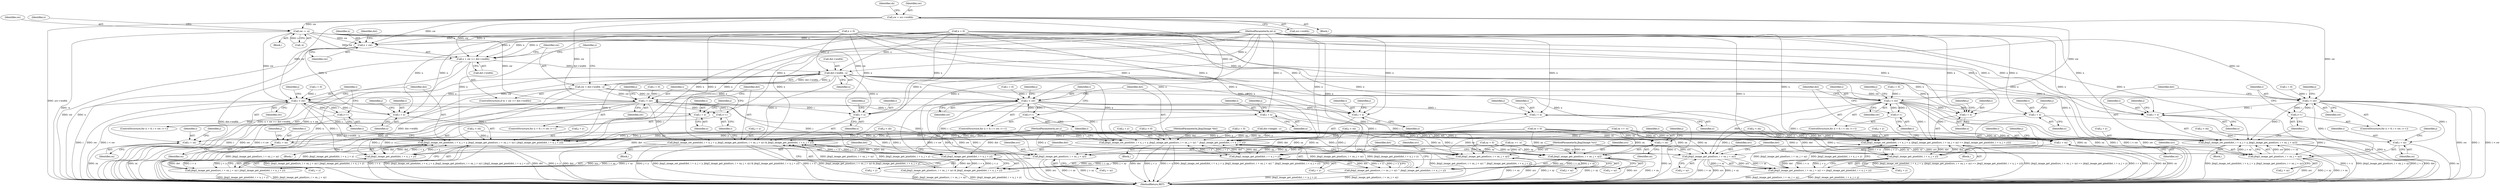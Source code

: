 digraph "0_ghostscript_e698d5c11d27212aa1098bc5b1673a3378563092_4@pointer" {
"1000112" [label="(Call,sw = src->width)"];
"1000140" [label="(Call,sw -= -x)"];
"1000164" [label="(Call,x + sw >= dst->width)"];
"1000173" [label="(Call,dst->width - x)"];
"1000171" [label="(Call,sw = dst->width - x)"];
"1000211" [label="(Call,i < sw)"];
"1000214" [label="(Call,i++)"];
"1000217" [label="(Call,jbig2_image_set_pixel(dst, i + x, j + y, jbig2_image_get_pixel(src, i + sx, j + sy) | jbig2_image_get_pixel(dst, i + x, j + y)))"];
"1000234" [label="(Call,jbig2_image_get_pixel(dst, i + x, j + y))"];
"1000225" [label="(Call,jbig2_image_get_pixel(src, i + sx, j + sy) | jbig2_image_get_pixel(dst, i + x, j + y))"];
"1000219" [label="(Call,i + x)"];
"1000226" [label="(Call,jbig2_image_get_pixel(src, i + sx, j + sy))"];
"1000228" [label="(Call,i + sx)"];
"1000236" [label="(Call,i + x)"];
"1000258" [label="(Call,i < sw)"];
"1000261" [label="(Call,i++)"];
"1000264" [label="(Call,jbig2_image_set_pixel(dst, i + x, j + y, jbig2_image_get_pixel(src, i + sx, j + sy) & jbig2_image_get_pixel(dst, i + x, j + y)))"];
"1000281" [label="(Call,jbig2_image_get_pixel(dst, i + x, j + y))"];
"1000272" [label="(Call,jbig2_image_get_pixel(src, i + sx, j + sy) & jbig2_image_get_pixel(dst, i + x, j + y))"];
"1000266" [label="(Call,i + x)"];
"1000273" [label="(Call,jbig2_image_get_pixel(src, i + sx, j + sy))"];
"1000275" [label="(Call,i + sx)"];
"1000283" [label="(Call,i + x)"];
"1000305" [label="(Call,i < sw)"];
"1000308" [label="(Call,i++)"];
"1000311" [label="(Call,jbig2_image_set_pixel(dst, i + x, j + y, jbig2_image_get_pixel(src, i + sx, j + sy) ^ jbig2_image_get_pixel(dst, i + x, j + y)))"];
"1000328" [label="(Call,jbig2_image_get_pixel(dst, i + x, j + y))"];
"1000319" [label="(Call,jbig2_image_get_pixel(src, i + sx, j + sy) ^ jbig2_image_get_pixel(dst, i + x, j + y))"];
"1000313" [label="(Call,i + x)"];
"1000320" [label="(Call,jbig2_image_get_pixel(src, i + sx, j + sy))"];
"1000322" [label="(Call,i + sx)"];
"1000330" [label="(Call,i + x)"];
"1000352" [label="(Call,i < sw)"];
"1000355" [label="(Call,i++)"];
"1000358" [label="(Call,jbig2_image_set_pixel(dst, i + x, j + y, (jbig2_image_get_pixel(src, i + sx, j + sy) == jbig2_image_get_pixel(dst, i + x, j + y))))"];
"1000375" [label="(Call,jbig2_image_get_pixel(dst, i + x, j + y))"];
"1000366" [label="(Call,jbig2_image_get_pixel(src, i + sx, j + sy) == jbig2_image_get_pixel(dst, i + x, j + y))"];
"1000360" [label="(Call,i + x)"];
"1000367" [label="(Call,jbig2_image_get_pixel(src, i + sx, j + sy))"];
"1000369" [label="(Call,i + sx)"];
"1000377" [label="(Call,i + x)"];
"1000399" [label="(Call,i < sw)"];
"1000402" [label="(Call,i++)"];
"1000405" [label="(Call,jbig2_image_set_pixel(dst, i + x, j + y, jbig2_image_get_pixel(src, i + sx, j + sy)))"];
"1000407" [label="(Call,i + x)"];
"1000413" [label="(Call,jbig2_image_get_pixel(src, i + sx, j + sy))"];
"1000415" [label="(Call,i + sx)"];
"1000165" [label="(Call,x + sw)"];
"1000227" [label="(Identifier,src)"];
"1000283" [label="(Call,i + x)"];
"1000400" [label="(Identifier,i)"];
"1000124" [label="(Call,sx = 0)"];
"1000177" [label="(Identifier,x)"];
"1000226" [label="(Call,jbig2_image_get_pixel(src, i + sx, j + sy))"];
"1000275" [label="(Call,i + sx)"];
"1000359" [label="(Identifier,dst)"];
"1000279" [label="(Identifier,j)"];
"1000277" [label="(Identifier,sx)"];
"1000252" [label="(Identifier,j)"];
"1000367" [label="(Call,jbig2_image_get_pixel(src, i + sx, j + sy))"];
"1000416" [label="(Identifier,i)"];
"1000264" [label="(Call,jbig2_image_set_pixel(dst, i + x, j + y, jbig2_image_get_pixel(src, i + sx, j + sy) & jbig2_image_get_pixel(dst, i + x, j + y)))"];
"1000406" [label="(Identifier,dst)"];
"1000399" [label="(Call,i < sw)"];
"1000166" [label="(Identifier,x)"];
"1000357" [label="(Block,)"];
"1000417" [label="(Identifier,sx)"];
"1000272" [label="(Call,jbig2_image_get_pixel(src, i + sx, j + sy) & jbig2_image_get_pixel(dst, i + x, j + y))"];
"1000369" [label="(Call,i + sx)"];
"1000364" [label="(Identifier,j)"];
"1000201" [label="(Call,j < sh)"];
"1000302" [label="(Call,i = 0)"];
"1000213" [label="(Identifier,sw)"];
"1000375" [label="(Call,jbig2_image_get_pixel(dst, i + x, j + y))"];
"1000301" [label="(ControlStructure,for (i = 0; i < sw; i++))"];
"1000135" [label="(Block,)"];
"1000405" [label="(Call,jbig2_image_set_pixel(dst, i + x, j + y, jbig2_image_get_pixel(src, i + sx, j + sy)))"];
"1000332" [label="(Identifier,x)"];
"1000260" [label="(Identifier,sw)"];
"1000371" [label="(Identifier,sx)"];
"1000362" [label="(Identifier,x)"];
"1000312" [label="(Identifier,dst)"];
"1000132" [label="(Call,x < 0)"];
"1000268" [label="(Identifier,x)"];
"1000325" [label="(Call,j + sy)"];
"1000225" [label="(Call,jbig2_image_get_pixel(src, i + sx, j + sy) | jbig2_image_get_pixel(dst, i + x, j + y))"];
"1000308" [label="(Call,i++)"];
"1000188" [label="(Call,dst->height - y)"];
"1000172" [label="(Identifier,sw)"];
"1000355" [label="(Call,i++)"];
"1000404" [label="(Block,)"];
"1000322" [label="(Call,i + sx)"];
"1000181" [label="(Identifier,y)"];
"1000222" [label="(Call,j + y)"];
"1000270" [label="(Identifier,j)"];
"1000316" [label="(Call,j + y)"];
"1000165" [label="(Call,x + sw)"];
"1000173" [label="(Call,dst->width - x)"];
"1000258" [label="(Call,i < sw)"];
"1000361" [label="(Identifier,i)"];
"1000299" [label="(Identifier,j)"];
"1000330" [label="(Call,i + x)"];
"1000265" [label="(Identifier,dst)"];
"1000366" [label="(Call,jbig2_image_get_pixel(src, i + sx, j + sy) == jbig2_image_get_pixel(dst, i + x, j + y))"];
"1000329" [label="(Identifier,dst)"];
"1000168" [label="(Call,dst->width)"];
"1000324" [label="(Identifier,sx)"];
"1000286" [label="(Call,j + y)"];
"1000152" [label="(Call,sy += -y)"];
"1000424" [label="(MethodReturn,RET)"];
"1000212" [label="(Identifier,i)"];
"1000333" [label="(Call,j + y)"];
"1000119" [label="(Identifier,sh)"];
"1000230" [label="(Identifier,sx)"];
"1000381" [label="(Identifier,j)"];
"1000140" [label="(Call,sw -= -x)"];
"1000261" [label="(Call,i++)"];
"1000105" [label="(MethodParameterIn,int x)"];
"1000217" [label="(Call,jbig2_image_set_pixel(dst, i + x, j + y, jbig2_image_get_pixel(src, i + sx, j + sy) | jbig2_image_get_pixel(dst, i + x, j + y)))"];
"1000418" [label="(Call,j + sy)"];
"1000415" [label="(Call,i + sx)"];
"1000419" [label="(Identifier,j)"];
"1000144" [label="(Call,x = 0)"];
"1000229" [label="(Identifier,i)"];
"1000410" [label="(Call,j + y)"];
"1000259" [label="(Identifier,i)"];
"1000376" [label="(Identifier,dst)"];
"1000235" [label="(Identifier,dst)"];
"1000306" [label="(Identifier,i)"];
"1000352" [label="(Call,i < sw)"];
"1000284" [label="(Identifier,i)"];
"1000323" [label="(Identifier,i)"];
"1000282" [label="(Identifier,dst)"];
"1000326" [label="(Identifier,j)"];
"1000148" [label="(Call,y < 0)"];
"1000228" [label="(Call,i + sx)"];
"1000287" [label="(Identifier,j)"];
"1000232" [label="(Identifier,j)"];
"1000396" [label="(Call,i = 0)"];
"1000334" [label="(Identifier,j)"];
"1000305" [label="(Call,i < sw)"];
"1000216" [label="(Block,)"];
"1000393" [label="(Identifier,j)"];
"1000104" [label="(MethodParameterIn,Jbig2Image *src)"];
"1000379" [label="(Identifier,x)"];
"1000169" [label="(Identifier,dst)"];
"1000263" [label="(Block,)"];
"1000267" [label="(Identifier,i)"];
"1000409" [label="(Identifier,x)"];
"1000254" [label="(ControlStructure,for (i = 0; i < sw; i++))"];
"1000114" [label="(Call,src->width)"];
"1000285" [label="(Identifier,x)"];
"1000141" [label="(Identifier,sw)"];
"1000411" [label="(Identifier,j)"];
"1000309" [label="(Identifier,i)"];
"1000342" [label="(Call,j < sh)"];
"1000314" [label="(Identifier,i)"];
"1000380" [label="(Call,j + y)"];
"1000142" [label="(Call,-x)"];
"1000377" [label="(Call,i + x)"];
"1000269" [label="(Call,j + y)"];
"1000266" [label="(Call,i + x)"];
"1000211" [label="(Call,i < sw)"];
"1000240" [label="(Identifier,j)"];
"1000234" [label="(Call,jbig2_image_get_pixel(dst, i + x, j + y))"];
"1000315" [label="(Identifier,x)"];
"1000108" [label="(Block,)"];
"1000248" [label="(Call,j < sh)"];
"1000363" [label="(Call,j + y)"];
"1000407" [label="(Call,i + x)"];
"1000112" [label="(Call,sw = src->width)"];
"1000346" [label="(Identifier,j)"];
"1000349" [label="(Call,i = 0)"];
"1000163" [label="(ControlStructure,if (x + sw >= dst->width))"];
"1000238" [label="(Identifier,x)"];
"1000223" [label="(Identifier,j)"];
"1000401" [label="(Identifier,sw)"];
"1000207" [label="(ControlStructure,for (i = 0; i < sw; i++))"];
"1000276" [label="(Identifier,i)"];
"1000262" [label="(Identifier,i)"];
"1000320" [label="(Call,jbig2_image_get_pixel(src, i + sx, j + sy))"];
"1000414" [label="(Identifier,src)"];
"1000255" [label="(Call,i = 0)"];
"1000378" [label="(Identifier,i)"];
"1000239" [label="(Call,j + y)"];
"1000128" [label="(Call,sy = 0)"];
"1000348" [label="(ControlStructure,for (i = 0; i < sw; i++))"];
"1000321" [label="(Identifier,src)"];
"1000372" [label="(Call,j + sy)"];
"1000220" [label="(Identifier,i)"];
"1000313" [label="(Call,i + x)"];
"1000218" [label="(Identifier,dst)"];
"1000389" [label="(Call,j < sh)"];
"1000368" [label="(Identifier,src)"];
"1000295" [label="(Call,j < sh)"];
"1000354" [label="(Identifier,sw)"];
"1000164" [label="(Call,x + sw >= dst->width)"];
"1000174" [label="(Call,dst->width)"];
"1000219" [label="(Call,i + x)"];
"1000145" [label="(Identifier,x)"];
"1000171" [label="(Call,sw = dst->width - x)"];
"1000408" [label="(Identifier,i)"];
"1000311" [label="(Call,jbig2_image_set_pixel(dst, i + x, j + y, jbig2_image_get_pixel(src, i + sx, j + sy) ^ jbig2_image_get_pixel(dst, i + x, j + y)))"];
"1000214" [label="(Call,i++)"];
"1000395" [label="(ControlStructure,for (i = 0; i < sw; i++))"];
"1000281" [label="(Call,jbig2_image_get_pixel(dst, i + x, j + y))"];
"1000205" [label="(Identifier,j)"];
"1000402" [label="(Call,i++)"];
"1000236" [label="(Call,i + x)"];
"1000328" [label="(Call,jbig2_image_get_pixel(dst, i + x, j + y))"];
"1000370" [label="(Identifier,i)"];
"1000413" [label="(Call,jbig2_image_get_pixel(src, i + sx, j + sy))"];
"1000103" [label="(MethodParameterIn,Jbig2Image *dst)"];
"1000106" [label="(MethodParameterIn,int y)"];
"1000273" [label="(Call,jbig2_image_get_pixel(src, i + sx, j + sy))"];
"1000358" [label="(Call,jbig2_image_set_pixel(dst, i + x, j + y, (jbig2_image_get_pixel(src, i + sx, j + sy) == jbig2_image_get_pixel(dst, i + x, j + y))))"];
"1000356" [label="(Identifier,i)"];
"1000221" [label="(Identifier,x)"];
"1000231" [label="(Call,j + sy)"];
"1000373" [label="(Identifier,j)"];
"1000215" [label="(Identifier,i)"];
"1000237" [label="(Identifier,i)"];
"1000319" [label="(Call,jbig2_image_get_pixel(src, i + sx, j + sy) ^ jbig2_image_get_pixel(dst, i + x, j + y))"];
"1000331" [label="(Identifier,i)"];
"1000113" [label="(Identifier,sw)"];
"1000360" [label="(Call,i + x)"];
"1000317" [label="(Identifier,j)"];
"1000208" [label="(Call,i = 0)"];
"1000278" [label="(Call,j + sy)"];
"1000160" [label="(Call,y = 0)"];
"1000307" [label="(Identifier,sw)"];
"1000353" [label="(Identifier,i)"];
"1000167" [label="(Identifier,sw)"];
"1000403" [label="(Identifier,i)"];
"1000274" [label="(Identifier,src)"];
"1000310" [label="(Block,)"];
"1000136" [label="(Call,sx += -x)"];
"1000112" -> "1000108"  [label="AST: "];
"1000112" -> "1000114"  [label="CFG: "];
"1000113" -> "1000112"  [label="AST: "];
"1000114" -> "1000112"  [label="AST: "];
"1000119" -> "1000112"  [label="CFG: "];
"1000112" -> "1000424"  [label="DDG: src->width"];
"1000112" -> "1000140"  [label="DDG: sw"];
"1000112" -> "1000164"  [label="DDG: sw"];
"1000112" -> "1000165"  [label="DDG: sw"];
"1000112" -> "1000211"  [label="DDG: sw"];
"1000112" -> "1000258"  [label="DDG: sw"];
"1000112" -> "1000305"  [label="DDG: sw"];
"1000112" -> "1000352"  [label="DDG: sw"];
"1000112" -> "1000399"  [label="DDG: sw"];
"1000140" -> "1000135"  [label="AST: "];
"1000140" -> "1000142"  [label="CFG: "];
"1000141" -> "1000140"  [label="AST: "];
"1000142" -> "1000140"  [label="AST: "];
"1000145" -> "1000140"  [label="CFG: "];
"1000140" -> "1000424"  [label="DDG: -x"];
"1000142" -> "1000140"  [label="DDG: x"];
"1000140" -> "1000164"  [label="DDG: sw"];
"1000140" -> "1000165"  [label="DDG: sw"];
"1000140" -> "1000211"  [label="DDG: sw"];
"1000140" -> "1000258"  [label="DDG: sw"];
"1000140" -> "1000305"  [label="DDG: sw"];
"1000140" -> "1000352"  [label="DDG: sw"];
"1000140" -> "1000399"  [label="DDG: sw"];
"1000164" -> "1000163"  [label="AST: "];
"1000164" -> "1000168"  [label="CFG: "];
"1000165" -> "1000164"  [label="AST: "];
"1000168" -> "1000164"  [label="AST: "];
"1000172" -> "1000164"  [label="CFG: "];
"1000181" -> "1000164"  [label="CFG: "];
"1000164" -> "1000424"  [label="DDG: dst->width"];
"1000164" -> "1000424"  [label="DDG: x + sw >= dst->width"];
"1000164" -> "1000424"  [label="DDG: x + sw"];
"1000132" -> "1000164"  [label="DDG: x"];
"1000144" -> "1000164"  [label="DDG: x"];
"1000105" -> "1000164"  [label="DDG: x"];
"1000164" -> "1000173"  [label="DDG: dst->width"];
"1000173" -> "1000171"  [label="AST: "];
"1000173" -> "1000177"  [label="CFG: "];
"1000174" -> "1000173"  [label="AST: "];
"1000177" -> "1000173"  [label="AST: "];
"1000171" -> "1000173"  [label="CFG: "];
"1000173" -> "1000424"  [label="DDG: x"];
"1000173" -> "1000424"  [label="DDG: dst->width"];
"1000173" -> "1000171"  [label="DDG: dst->width"];
"1000173" -> "1000171"  [label="DDG: x"];
"1000105" -> "1000173"  [label="DDG: x"];
"1000132" -> "1000173"  [label="DDG: x"];
"1000144" -> "1000173"  [label="DDG: x"];
"1000173" -> "1000217"  [label="DDG: x"];
"1000173" -> "1000219"  [label="DDG: x"];
"1000173" -> "1000264"  [label="DDG: x"];
"1000173" -> "1000266"  [label="DDG: x"];
"1000173" -> "1000311"  [label="DDG: x"];
"1000173" -> "1000313"  [label="DDG: x"];
"1000173" -> "1000358"  [label="DDG: x"];
"1000173" -> "1000360"  [label="DDG: x"];
"1000173" -> "1000405"  [label="DDG: x"];
"1000173" -> "1000407"  [label="DDG: x"];
"1000171" -> "1000163"  [label="AST: "];
"1000172" -> "1000171"  [label="AST: "];
"1000181" -> "1000171"  [label="CFG: "];
"1000171" -> "1000424"  [label="DDG: sw"];
"1000171" -> "1000424"  [label="DDG: dst->width - x"];
"1000171" -> "1000211"  [label="DDG: sw"];
"1000171" -> "1000258"  [label="DDG: sw"];
"1000171" -> "1000305"  [label="DDG: sw"];
"1000171" -> "1000352"  [label="DDG: sw"];
"1000171" -> "1000399"  [label="DDG: sw"];
"1000211" -> "1000207"  [label="AST: "];
"1000211" -> "1000213"  [label="CFG: "];
"1000212" -> "1000211"  [label="AST: "];
"1000213" -> "1000211"  [label="AST: "];
"1000218" -> "1000211"  [label="CFG: "];
"1000205" -> "1000211"  [label="CFG: "];
"1000211" -> "1000424"  [label="DDG: i"];
"1000211" -> "1000424"  [label="DDG: sw"];
"1000211" -> "1000424"  [label="DDG: i < sw"];
"1000208" -> "1000211"  [label="DDG: i"];
"1000214" -> "1000211"  [label="DDG: i"];
"1000211" -> "1000214"  [label="DDG: i"];
"1000211" -> "1000217"  [label="DDG: i"];
"1000211" -> "1000219"  [label="DDG: i"];
"1000211" -> "1000226"  [label="DDG: i"];
"1000211" -> "1000228"  [label="DDG: i"];
"1000211" -> "1000234"  [label="DDG: i"];
"1000211" -> "1000236"  [label="DDG: i"];
"1000214" -> "1000207"  [label="AST: "];
"1000214" -> "1000215"  [label="CFG: "];
"1000215" -> "1000214"  [label="AST: "];
"1000212" -> "1000214"  [label="CFG: "];
"1000217" -> "1000216"  [label="AST: "];
"1000217" -> "1000225"  [label="CFG: "];
"1000218" -> "1000217"  [label="AST: "];
"1000219" -> "1000217"  [label="AST: "];
"1000222" -> "1000217"  [label="AST: "];
"1000225" -> "1000217"  [label="AST: "];
"1000215" -> "1000217"  [label="CFG: "];
"1000217" -> "1000424"  [label="DDG: jbig2_image_get_pixel(src, i + sx, j + sy) | jbig2_image_get_pixel(dst, i + x, j + y)"];
"1000217" -> "1000424"  [label="DDG: i + x"];
"1000217" -> "1000424"  [label="DDG: jbig2_image_set_pixel(dst, i + x, j + y, jbig2_image_get_pixel(src, i + sx, j + sy) | jbig2_image_get_pixel(dst, i + x, j + y))"];
"1000217" -> "1000424"  [label="DDG: dst"];
"1000217" -> "1000424"  [label="DDG: j + y"];
"1000234" -> "1000217"  [label="DDG: dst"];
"1000234" -> "1000217"  [label="DDG: i + x"];
"1000234" -> "1000217"  [label="DDG: j + y"];
"1000103" -> "1000217"  [label="DDG: dst"];
"1000105" -> "1000217"  [label="DDG: x"];
"1000132" -> "1000217"  [label="DDG: x"];
"1000144" -> "1000217"  [label="DDG: x"];
"1000201" -> "1000217"  [label="DDG: j"];
"1000188" -> "1000217"  [label="DDG: y"];
"1000106" -> "1000217"  [label="DDG: y"];
"1000148" -> "1000217"  [label="DDG: y"];
"1000160" -> "1000217"  [label="DDG: y"];
"1000225" -> "1000217"  [label="DDG: jbig2_image_get_pixel(src, i + sx, j + sy)"];
"1000225" -> "1000217"  [label="DDG: jbig2_image_get_pixel(dst, i + x, j + y)"];
"1000217" -> "1000234"  [label="DDG: dst"];
"1000234" -> "1000225"  [label="AST: "];
"1000234" -> "1000239"  [label="CFG: "];
"1000235" -> "1000234"  [label="AST: "];
"1000236" -> "1000234"  [label="AST: "];
"1000239" -> "1000234"  [label="AST: "];
"1000225" -> "1000234"  [label="CFG: "];
"1000234" -> "1000225"  [label="DDG: dst"];
"1000234" -> "1000225"  [label="DDG: i + x"];
"1000234" -> "1000225"  [label="DDG: j + y"];
"1000103" -> "1000234"  [label="DDG: dst"];
"1000105" -> "1000234"  [label="DDG: x"];
"1000201" -> "1000234"  [label="DDG: j"];
"1000106" -> "1000234"  [label="DDG: y"];
"1000226" -> "1000225"  [label="AST: "];
"1000225" -> "1000424"  [label="DDG: jbig2_image_get_pixel(src, i + sx, j + sy)"];
"1000225" -> "1000424"  [label="DDG: jbig2_image_get_pixel(dst, i + x, j + y)"];
"1000226" -> "1000225"  [label="DDG: src"];
"1000226" -> "1000225"  [label="DDG: i + sx"];
"1000226" -> "1000225"  [label="DDG: j + sy"];
"1000219" -> "1000221"  [label="CFG: "];
"1000220" -> "1000219"  [label="AST: "];
"1000221" -> "1000219"  [label="AST: "];
"1000223" -> "1000219"  [label="CFG: "];
"1000105" -> "1000219"  [label="DDG: x"];
"1000132" -> "1000219"  [label="DDG: x"];
"1000144" -> "1000219"  [label="DDG: x"];
"1000226" -> "1000231"  [label="CFG: "];
"1000227" -> "1000226"  [label="AST: "];
"1000228" -> "1000226"  [label="AST: "];
"1000231" -> "1000226"  [label="AST: "];
"1000235" -> "1000226"  [label="CFG: "];
"1000226" -> "1000424"  [label="DDG: src"];
"1000226" -> "1000424"  [label="DDG: i + sx"];
"1000226" -> "1000424"  [label="DDG: j + sy"];
"1000104" -> "1000226"  [label="DDG: src"];
"1000124" -> "1000226"  [label="DDG: sx"];
"1000136" -> "1000226"  [label="DDG: sx"];
"1000201" -> "1000226"  [label="DDG: j"];
"1000128" -> "1000226"  [label="DDG: sy"];
"1000152" -> "1000226"  [label="DDG: sy"];
"1000228" -> "1000230"  [label="CFG: "];
"1000229" -> "1000228"  [label="AST: "];
"1000230" -> "1000228"  [label="AST: "];
"1000232" -> "1000228"  [label="CFG: "];
"1000228" -> "1000424"  [label="DDG: sx"];
"1000124" -> "1000228"  [label="DDG: sx"];
"1000136" -> "1000228"  [label="DDG: sx"];
"1000236" -> "1000238"  [label="CFG: "];
"1000237" -> "1000236"  [label="AST: "];
"1000238" -> "1000236"  [label="AST: "];
"1000240" -> "1000236"  [label="CFG: "];
"1000236" -> "1000424"  [label="DDG: x"];
"1000105" -> "1000236"  [label="DDG: x"];
"1000258" -> "1000254"  [label="AST: "];
"1000258" -> "1000260"  [label="CFG: "];
"1000259" -> "1000258"  [label="AST: "];
"1000260" -> "1000258"  [label="AST: "];
"1000265" -> "1000258"  [label="CFG: "];
"1000252" -> "1000258"  [label="CFG: "];
"1000258" -> "1000424"  [label="DDG: i"];
"1000258" -> "1000424"  [label="DDG: sw"];
"1000258" -> "1000424"  [label="DDG: i < sw"];
"1000261" -> "1000258"  [label="DDG: i"];
"1000255" -> "1000258"  [label="DDG: i"];
"1000258" -> "1000261"  [label="DDG: i"];
"1000258" -> "1000264"  [label="DDG: i"];
"1000258" -> "1000266"  [label="DDG: i"];
"1000258" -> "1000273"  [label="DDG: i"];
"1000258" -> "1000275"  [label="DDG: i"];
"1000258" -> "1000281"  [label="DDG: i"];
"1000258" -> "1000283"  [label="DDG: i"];
"1000261" -> "1000254"  [label="AST: "];
"1000261" -> "1000262"  [label="CFG: "];
"1000262" -> "1000261"  [label="AST: "];
"1000259" -> "1000261"  [label="CFG: "];
"1000264" -> "1000263"  [label="AST: "];
"1000264" -> "1000272"  [label="CFG: "];
"1000265" -> "1000264"  [label="AST: "];
"1000266" -> "1000264"  [label="AST: "];
"1000269" -> "1000264"  [label="AST: "];
"1000272" -> "1000264"  [label="AST: "];
"1000262" -> "1000264"  [label="CFG: "];
"1000264" -> "1000424"  [label="DDG: dst"];
"1000264" -> "1000424"  [label="DDG: j + y"];
"1000264" -> "1000424"  [label="DDG: jbig2_image_set_pixel(dst, i + x, j + y, jbig2_image_get_pixel(src, i + sx, j + sy) & jbig2_image_get_pixel(dst, i + x, j + y))"];
"1000264" -> "1000424"  [label="DDG: i + x"];
"1000264" -> "1000424"  [label="DDG: jbig2_image_get_pixel(src, i + sx, j + sy) & jbig2_image_get_pixel(dst, i + x, j + y)"];
"1000281" -> "1000264"  [label="DDG: dst"];
"1000281" -> "1000264"  [label="DDG: i + x"];
"1000281" -> "1000264"  [label="DDG: j + y"];
"1000103" -> "1000264"  [label="DDG: dst"];
"1000105" -> "1000264"  [label="DDG: x"];
"1000132" -> "1000264"  [label="DDG: x"];
"1000144" -> "1000264"  [label="DDG: x"];
"1000248" -> "1000264"  [label="DDG: j"];
"1000188" -> "1000264"  [label="DDG: y"];
"1000106" -> "1000264"  [label="DDG: y"];
"1000148" -> "1000264"  [label="DDG: y"];
"1000160" -> "1000264"  [label="DDG: y"];
"1000272" -> "1000264"  [label="DDG: jbig2_image_get_pixel(src, i + sx, j + sy)"];
"1000272" -> "1000264"  [label="DDG: jbig2_image_get_pixel(dst, i + x, j + y)"];
"1000264" -> "1000281"  [label="DDG: dst"];
"1000281" -> "1000272"  [label="AST: "];
"1000281" -> "1000286"  [label="CFG: "];
"1000282" -> "1000281"  [label="AST: "];
"1000283" -> "1000281"  [label="AST: "];
"1000286" -> "1000281"  [label="AST: "];
"1000272" -> "1000281"  [label="CFG: "];
"1000281" -> "1000272"  [label="DDG: dst"];
"1000281" -> "1000272"  [label="DDG: i + x"];
"1000281" -> "1000272"  [label="DDG: j + y"];
"1000103" -> "1000281"  [label="DDG: dst"];
"1000105" -> "1000281"  [label="DDG: x"];
"1000248" -> "1000281"  [label="DDG: j"];
"1000106" -> "1000281"  [label="DDG: y"];
"1000273" -> "1000272"  [label="AST: "];
"1000272" -> "1000424"  [label="DDG: jbig2_image_get_pixel(src, i + sx, j + sy)"];
"1000272" -> "1000424"  [label="DDG: jbig2_image_get_pixel(dst, i + x, j + y)"];
"1000273" -> "1000272"  [label="DDG: src"];
"1000273" -> "1000272"  [label="DDG: i + sx"];
"1000273" -> "1000272"  [label="DDG: j + sy"];
"1000266" -> "1000268"  [label="CFG: "];
"1000267" -> "1000266"  [label="AST: "];
"1000268" -> "1000266"  [label="AST: "];
"1000270" -> "1000266"  [label="CFG: "];
"1000105" -> "1000266"  [label="DDG: x"];
"1000132" -> "1000266"  [label="DDG: x"];
"1000144" -> "1000266"  [label="DDG: x"];
"1000273" -> "1000278"  [label="CFG: "];
"1000274" -> "1000273"  [label="AST: "];
"1000275" -> "1000273"  [label="AST: "];
"1000278" -> "1000273"  [label="AST: "];
"1000282" -> "1000273"  [label="CFG: "];
"1000273" -> "1000424"  [label="DDG: i + sx"];
"1000273" -> "1000424"  [label="DDG: src"];
"1000273" -> "1000424"  [label="DDG: j + sy"];
"1000104" -> "1000273"  [label="DDG: src"];
"1000124" -> "1000273"  [label="DDG: sx"];
"1000136" -> "1000273"  [label="DDG: sx"];
"1000248" -> "1000273"  [label="DDG: j"];
"1000128" -> "1000273"  [label="DDG: sy"];
"1000152" -> "1000273"  [label="DDG: sy"];
"1000275" -> "1000277"  [label="CFG: "];
"1000276" -> "1000275"  [label="AST: "];
"1000277" -> "1000275"  [label="AST: "];
"1000279" -> "1000275"  [label="CFG: "];
"1000275" -> "1000424"  [label="DDG: sx"];
"1000124" -> "1000275"  [label="DDG: sx"];
"1000136" -> "1000275"  [label="DDG: sx"];
"1000283" -> "1000285"  [label="CFG: "];
"1000284" -> "1000283"  [label="AST: "];
"1000285" -> "1000283"  [label="AST: "];
"1000287" -> "1000283"  [label="CFG: "];
"1000283" -> "1000424"  [label="DDG: x"];
"1000105" -> "1000283"  [label="DDG: x"];
"1000305" -> "1000301"  [label="AST: "];
"1000305" -> "1000307"  [label="CFG: "];
"1000306" -> "1000305"  [label="AST: "];
"1000307" -> "1000305"  [label="AST: "];
"1000312" -> "1000305"  [label="CFG: "];
"1000299" -> "1000305"  [label="CFG: "];
"1000305" -> "1000424"  [label="DDG: i < sw"];
"1000305" -> "1000424"  [label="DDG: sw"];
"1000305" -> "1000424"  [label="DDG: i"];
"1000308" -> "1000305"  [label="DDG: i"];
"1000302" -> "1000305"  [label="DDG: i"];
"1000305" -> "1000308"  [label="DDG: i"];
"1000305" -> "1000311"  [label="DDG: i"];
"1000305" -> "1000313"  [label="DDG: i"];
"1000305" -> "1000320"  [label="DDG: i"];
"1000305" -> "1000322"  [label="DDG: i"];
"1000305" -> "1000328"  [label="DDG: i"];
"1000305" -> "1000330"  [label="DDG: i"];
"1000308" -> "1000301"  [label="AST: "];
"1000308" -> "1000309"  [label="CFG: "];
"1000309" -> "1000308"  [label="AST: "];
"1000306" -> "1000308"  [label="CFG: "];
"1000311" -> "1000310"  [label="AST: "];
"1000311" -> "1000319"  [label="CFG: "];
"1000312" -> "1000311"  [label="AST: "];
"1000313" -> "1000311"  [label="AST: "];
"1000316" -> "1000311"  [label="AST: "];
"1000319" -> "1000311"  [label="AST: "];
"1000309" -> "1000311"  [label="CFG: "];
"1000311" -> "1000424"  [label="DDG: dst"];
"1000311" -> "1000424"  [label="DDG: j + y"];
"1000311" -> "1000424"  [label="DDG: i + x"];
"1000311" -> "1000424"  [label="DDG: jbig2_image_set_pixel(dst, i + x, j + y, jbig2_image_get_pixel(src, i + sx, j + sy) ^ jbig2_image_get_pixel(dst, i + x, j + y))"];
"1000311" -> "1000424"  [label="DDG: jbig2_image_get_pixel(src, i + sx, j + sy) ^ jbig2_image_get_pixel(dst, i + x, j + y)"];
"1000328" -> "1000311"  [label="DDG: dst"];
"1000328" -> "1000311"  [label="DDG: i + x"];
"1000328" -> "1000311"  [label="DDG: j + y"];
"1000103" -> "1000311"  [label="DDG: dst"];
"1000105" -> "1000311"  [label="DDG: x"];
"1000132" -> "1000311"  [label="DDG: x"];
"1000144" -> "1000311"  [label="DDG: x"];
"1000295" -> "1000311"  [label="DDG: j"];
"1000188" -> "1000311"  [label="DDG: y"];
"1000106" -> "1000311"  [label="DDG: y"];
"1000148" -> "1000311"  [label="DDG: y"];
"1000160" -> "1000311"  [label="DDG: y"];
"1000319" -> "1000311"  [label="DDG: jbig2_image_get_pixel(src, i + sx, j + sy)"];
"1000319" -> "1000311"  [label="DDG: jbig2_image_get_pixel(dst, i + x, j + y)"];
"1000311" -> "1000328"  [label="DDG: dst"];
"1000328" -> "1000319"  [label="AST: "];
"1000328" -> "1000333"  [label="CFG: "];
"1000329" -> "1000328"  [label="AST: "];
"1000330" -> "1000328"  [label="AST: "];
"1000333" -> "1000328"  [label="AST: "];
"1000319" -> "1000328"  [label="CFG: "];
"1000328" -> "1000319"  [label="DDG: dst"];
"1000328" -> "1000319"  [label="DDG: i + x"];
"1000328" -> "1000319"  [label="DDG: j + y"];
"1000103" -> "1000328"  [label="DDG: dst"];
"1000105" -> "1000328"  [label="DDG: x"];
"1000295" -> "1000328"  [label="DDG: j"];
"1000106" -> "1000328"  [label="DDG: y"];
"1000320" -> "1000319"  [label="AST: "];
"1000319" -> "1000424"  [label="DDG: jbig2_image_get_pixel(dst, i + x, j + y)"];
"1000319" -> "1000424"  [label="DDG: jbig2_image_get_pixel(src, i + sx, j + sy)"];
"1000320" -> "1000319"  [label="DDG: src"];
"1000320" -> "1000319"  [label="DDG: i + sx"];
"1000320" -> "1000319"  [label="DDG: j + sy"];
"1000313" -> "1000315"  [label="CFG: "];
"1000314" -> "1000313"  [label="AST: "];
"1000315" -> "1000313"  [label="AST: "];
"1000317" -> "1000313"  [label="CFG: "];
"1000105" -> "1000313"  [label="DDG: x"];
"1000132" -> "1000313"  [label="DDG: x"];
"1000144" -> "1000313"  [label="DDG: x"];
"1000320" -> "1000325"  [label="CFG: "];
"1000321" -> "1000320"  [label="AST: "];
"1000322" -> "1000320"  [label="AST: "];
"1000325" -> "1000320"  [label="AST: "];
"1000329" -> "1000320"  [label="CFG: "];
"1000320" -> "1000424"  [label="DDG: i + sx"];
"1000320" -> "1000424"  [label="DDG: j + sy"];
"1000320" -> "1000424"  [label="DDG: src"];
"1000104" -> "1000320"  [label="DDG: src"];
"1000124" -> "1000320"  [label="DDG: sx"];
"1000136" -> "1000320"  [label="DDG: sx"];
"1000295" -> "1000320"  [label="DDG: j"];
"1000128" -> "1000320"  [label="DDG: sy"];
"1000152" -> "1000320"  [label="DDG: sy"];
"1000322" -> "1000324"  [label="CFG: "];
"1000323" -> "1000322"  [label="AST: "];
"1000324" -> "1000322"  [label="AST: "];
"1000326" -> "1000322"  [label="CFG: "];
"1000322" -> "1000424"  [label="DDG: sx"];
"1000124" -> "1000322"  [label="DDG: sx"];
"1000136" -> "1000322"  [label="DDG: sx"];
"1000330" -> "1000332"  [label="CFG: "];
"1000331" -> "1000330"  [label="AST: "];
"1000332" -> "1000330"  [label="AST: "];
"1000334" -> "1000330"  [label="CFG: "];
"1000330" -> "1000424"  [label="DDG: x"];
"1000105" -> "1000330"  [label="DDG: x"];
"1000352" -> "1000348"  [label="AST: "];
"1000352" -> "1000354"  [label="CFG: "];
"1000353" -> "1000352"  [label="AST: "];
"1000354" -> "1000352"  [label="AST: "];
"1000359" -> "1000352"  [label="CFG: "];
"1000346" -> "1000352"  [label="CFG: "];
"1000352" -> "1000424"  [label="DDG: i"];
"1000352" -> "1000424"  [label="DDG: i < sw"];
"1000352" -> "1000424"  [label="DDG: sw"];
"1000355" -> "1000352"  [label="DDG: i"];
"1000349" -> "1000352"  [label="DDG: i"];
"1000352" -> "1000355"  [label="DDG: i"];
"1000352" -> "1000358"  [label="DDG: i"];
"1000352" -> "1000360"  [label="DDG: i"];
"1000352" -> "1000367"  [label="DDG: i"];
"1000352" -> "1000369"  [label="DDG: i"];
"1000352" -> "1000375"  [label="DDG: i"];
"1000352" -> "1000377"  [label="DDG: i"];
"1000355" -> "1000348"  [label="AST: "];
"1000355" -> "1000356"  [label="CFG: "];
"1000356" -> "1000355"  [label="AST: "];
"1000353" -> "1000355"  [label="CFG: "];
"1000358" -> "1000357"  [label="AST: "];
"1000358" -> "1000366"  [label="CFG: "];
"1000359" -> "1000358"  [label="AST: "];
"1000360" -> "1000358"  [label="AST: "];
"1000363" -> "1000358"  [label="AST: "];
"1000366" -> "1000358"  [label="AST: "];
"1000356" -> "1000358"  [label="CFG: "];
"1000358" -> "1000424"  [label="DDG: jbig2_image_set_pixel(dst, i + x, j + y, (jbig2_image_get_pixel(src, i + sx, j + sy) == jbig2_image_get_pixel(dst, i + x, j + y)))"];
"1000358" -> "1000424"  [label="DDG: jbig2_image_get_pixel(src, i + sx, j + sy) == jbig2_image_get_pixel(dst, i + x, j + y)"];
"1000358" -> "1000424"  [label="DDG: i + x"];
"1000358" -> "1000424"  [label="DDG: j + y"];
"1000358" -> "1000424"  [label="DDG: dst"];
"1000375" -> "1000358"  [label="DDG: dst"];
"1000375" -> "1000358"  [label="DDG: i + x"];
"1000375" -> "1000358"  [label="DDG: j + y"];
"1000103" -> "1000358"  [label="DDG: dst"];
"1000105" -> "1000358"  [label="DDG: x"];
"1000132" -> "1000358"  [label="DDG: x"];
"1000144" -> "1000358"  [label="DDG: x"];
"1000342" -> "1000358"  [label="DDG: j"];
"1000188" -> "1000358"  [label="DDG: y"];
"1000106" -> "1000358"  [label="DDG: y"];
"1000148" -> "1000358"  [label="DDG: y"];
"1000160" -> "1000358"  [label="DDG: y"];
"1000366" -> "1000358"  [label="DDG: jbig2_image_get_pixel(src, i + sx, j + sy)"];
"1000366" -> "1000358"  [label="DDG: jbig2_image_get_pixel(dst, i + x, j + y)"];
"1000358" -> "1000375"  [label="DDG: dst"];
"1000375" -> "1000366"  [label="AST: "];
"1000375" -> "1000380"  [label="CFG: "];
"1000376" -> "1000375"  [label="AST: "];
"1000377" -> "1000375"  [label="AST: "];
"1000380" -> "1000375"  [label="AST: "];
"1000366" -> "1000375"  [label="CFG: "];
"1000375" -> "1000366"  [label="DDG: dst"];
"1000375" -> "1000366"  [label="DDG: i + x"];
"1000375" -> "1000366"  [label="DDG: j + y"];
"1000103" -> "1000375"  [label="DDG: dst"];
"1000105" -> "1000375"  [label="DDG: x"];
"1000342" -> "1000375"  [label="DDG: j"];
"1000106" -> "1000375"  [label="DDG: y"];
"1000367" -> "1000366"  [label="AST: "];
"1000366" -> "1000424"  [label="DDG: jbig2_image_get_pixel(dst, i + x, j + y)"];
"1000366" -> "1000424"  [label="DDG: jbig2_image_get_pixel(src, i + sx, j + sy)"];
"1000367" -> "1000366"  [label="DDG: src"];
"1000367" -> "1000366"  [label="DDG: i + sx"];
"1000367" -> "1000366"  [label="DDG: j + sy"];
"1000360" -> "1000362"  [label="CFG: "];
"1000361" -> "1000360"  [label="AST: "];
"1000362" -> "1000360"  [label="AST: "];
"1000364" -> "1000360"  [label="CFG: "];
"1000105" -> "1000360"  [label="DDG: x"];
"1000132" -> "1000360"  [label="DDG: x"];
"1000144" -> "1000360"  [label="DDG: x"];
"1000367" -> "1000372"  [label="CFG: "];
"1000368" -> "1000367"  [label="AST: "];
"1000369" -> "1000367"  [label="AST: "];
"1000372" -> "1000367"  [label="AST: "];
"1000376" -> "1000367"  [label="CFG: "];
"1000367" -> "1000424"  [label="DDG: i + sx"];
"1000367" -> "1000424"  [label="DDG: src"];
"1000367" -> "1000424"  [label="DDG: j + sy"];
"1000104" -> "1000367"  [label="DDG: src"];
"1000124" -> "1000367"  [label="DDG: sx"];
"1000136" -> "1000367"  [label="DDG: sx"];
"1000342" -> "1000367"  [label="DDG: j"];
"1000128" -> "1000367"  [label="DDG: sy"];
"1000152" -> "1000367"  [label="DDG: sy"];
"1000369" -> "1000371"  [label="CFG: "];
"1000370" -> "1000369"  [label="AST: "];
"1000371" -> "1000369"  [label="AST: "];
"1000373" -> "1000369"  [label="CFG: "];
"1000369" -> "1000424"  [label="DDG: sx"];
"1000124" -> "1000369"  [label="DDG: sx"];
"1000136" -> "1000369"  [label="DDG: sx"];
"1000377" -> "1000379"  [label="CFG: "];
"1000378" -> "1000377"  [label="AST: "];
"1000379" -> "1000377"  [label="AST: "];
"1000381" -> "1000377"  [label="CFG: "];
"1000377" -> "1000424"  [label="DDG: x"];
"1000105" -> "1000377"  [label="DDG: x"];
"1000399" -> "1000395"  [label="AST: "];
"1000399" -> "1000401"  [label="CFG: "];
"1000400" -> "1000399"  [label="AST: "];
"1000401" -> "1000399"  [label="AST: "];
"1000406" -> "1000399"  [label="CFG: "];
"1000393" -> "1000399"  [label="CFG: "];
"1000399" -> "1000424"  [label="DDG: sw"];
"1000399" -> "1000424"  [label="DDG: i"];
"1000399" -> "1000424"  [label="DDG: i < sw"];
"1000396" -> "1000399"  [label="DDG: i"];
"1000402" -> "1000399"  [label="DDG: i"];
"1000399" -> "1000402"  [label="DDG: i"];
"1000399" -> "1000405"  [label="DDG: i"];
"1000399" -> "1000407"  [label="DDG: i"];
"1000399" -> "1000413"  [label="DDG: i"];
"1000399" -> "1000415"  [label="DDG: i"];
"1000402" -> "1000395"  [label="AST: "];
"1000402" -> "1000403"  [label="CFG: "];
"1000403" -> "1000402"  [label="AST: "];
"1000400" -> "1000402"  [label="CFG: "];
"1000405" -> "1000404"  [label="AST: "];
"1000405" -> "1000413"  [label="CFG: "];
"1000406" -> "1000405"  [label="AST: "];
"1000407" -> "1000405"  [label="AST: "];
"1000410" -> "1000405"  [label="AST: "];
"1000413" -> "1000405"  [label="AST: "];
"1000403" -> "1000405"  [label="CFG: "];
"1000405" -> "1000424"  [label="DDG: jbig2_image_set_pixel(dst, i + x, j + y, jbig2_image_get_pixel(src, i + sx, j + sy))"];
"1000405" -> "1000424"  [label="DDG: i + x"];
"1000405" -> "1000424"  [label="DDG: jbig2_image_get_pixel(src, i + sx, j + sy)"];
"1000405" -> "1000424"  [label="DDG: j + y"];
"1000405" -> "1000424"  [label="DDG: dst"];
"1000103" -> "1000405"  [label="DDG: dst"];
"1000105" -> "1000405"  [label="DDG: x"];
"1000132" -> "1000405"  [label="DDG: x"];
"1000144" -> "1000405"  [label="DDG: x"];
"1000389" -> "1000405"  [label="DDG: j"];
"1000188" -> "1000405"  [label="DDG: y"];
"1000106" -> "1000405"  [label="DDG: y"];
"1000148" -> "1000405"  [label="DDG: y"];
"1000160" -> "1000405"  [label="DDG: y"];
"1000413" -> "1000405"  [label="DDG: src"];
"1000413" -> "1000405"  [label="DDG: i + sx"];
"1000413" -> "1000405"  [label="DDG: j + sy"];
"1000407" -> "1000409"  [label="CFG: "];
"1000408" -> "1000407"  [label="AST: "];
"1000409" -> "1000407"  [label="AST: "];
"1000411" -> "1000407"  [label="CFG: "];
"1000407" -> "1000424"  [label="DDG: x"];
"1000105" -> "1000407"  [label="DDG: x"];
"1000132" -> "1000407"  [label="DDG: x"];
"1000144" -> "1000407"  [label="DDG: x"];
"1000413" -> "1000418"  [label="CFG: "];
"1000414" -> "1000413"  [label="AST: "];
"1000415" -> "1000413"  [label="AST: "];
"1000418" -> "1000413"  [label="AST: "];
"1000413" -> "1000424"  [label="DDG: src"];
"1000413" -> "1000424"  [label="DDG: j + sy"];
"1000413" -> "1000424"  [label="DDG: i + sx"];
"1000104" -> "1000413"  [label="DDG: src"];
"1000124" -> "1000413"  [label="DDG: sx"];
"1000136" -> "1000413"  [label="DDG: sx"];
"1000389" -> "1000413"  [label="DDG: j"];
"1000152" -> "1000413"  [label="DDG: sy"];
"1000128" -> "1000413"  [label="DDG: sy"];
"1000415" -> "1000417"  [label="CFG: "];
"1000416" -> "1000415"  [label="AST: "];
"1000417" -> "1000415"  [label="AST: "];
"1000419" -> "1000415"  [label="CFG: "];
"1000415" -> "1000424"  [label="DDG: sx"];
"1000124" -> "1000415"  [label="DDG: sx"];
"1000136" -> "1000415"  [label="DDG: sx"];
"1000165" -> "1000167"  [label="CFG: "];
"1000166" -> "1000165"  [label="AST: "];
"1000167" -> "1000165"  [label="AST: "];
"1000169" -> "1000165"  [label="CFG: "];
"1000165" -> "1000424"  [label="DDG: x"];
"1000165" -> "1000424"  [label="DDG: sw"];
"1000132" -> "1000165"  [label="DDG: x"];
"1000144" -> "1000165"  [label="DDG: x"];
"1000105" -> "1000165"  [label="DDG: x"];
}
